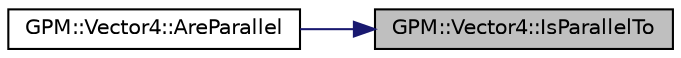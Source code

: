 digraph "GPM::Vector4::IsParallelTo"
{
 // INTERACTIVE_SVG=YES
 // LATEX_PDF_SIZE
  edge [fontname="Helvetica",fontsize="10",labelfontname="Helvetica",labelfontsize="10"];
  node [fontname="Helvetica",fontsize="10",shape=record];
  rankdir="RL";
  Node194 [label="GPM::Vector4::IsParallelTo",height=0.2,width=0.4,color="black", fillcolor="grey75", style="filled", fontcolor="black",tooltip="Return true if the two vectors are parallel."];
  Node194 -> Node195 [dir="back",color="midnightblue",fontsize="10",style="solid",fontname="Helvetica"];
  Node195 [label="GPM::Vector4::AreParallel",height=0.2,width=0.4,color="black", fillcolor="white", style="filled",URL="$struct_g_p_m_1_1_vector4.html#ad92b927981d1f15960cdb6fa11d23b85",tooltip="Return true if the two vectors are parallel."];
}
